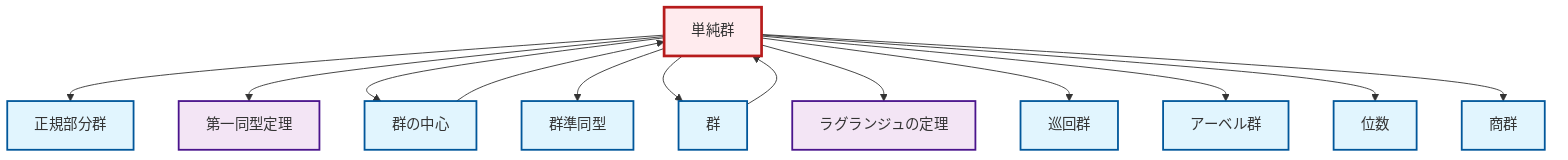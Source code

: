 graph TD
    classDef definition fill:#e1f5fe,stroke:#01579b,stroke-width:2px
    classDef theorem fill:#f3e5f5,stroke:#4a148c,stroke-width:2px
    classDef axiom fill:#fff3e0,stroke:#e65100,stroke-width:2px
    classDef example fill:#e8f5e9,stroke:#1b5e20,stroke-width:2px
    classDef current fill:#ffebee,stroke:#b71c1c,stroke-width:3px
    def-order["位数"]:::definition
    def-quotient-group["商群"]:::definition
    def-abelian-group["アーベル群"]:::definition
    def-simple-group["単純群"]:::definition
    thm-first-isomorphism["第一同型定理"]:::theorem
    def-group["群"]:::definition
    thm-lagrange["ラグランジュの定理"]:::theorem
    def-homomorphism["群準同型"]:::definition
    def-center-of-group["群の中心"]:::definition
    def-cyclic-group["巡回群"]:::definition
    def-normal-subgroup["正規部分群"]:::definition
    def-simple-group --> def-normal-subgroup
    def-simple-group --> thm-first-isomorphism
    def-simple-group --> def-center-of-group
    def-simple-group --> def-homomorphism
    def-simple-group --> def-group
    def-simple-group --> thm-lagrange
    def-simple-group --> def-cyclic-group
    def-simple-group --> def-abelian-group
    def-simple-group --> def-order
    def-group --> def-simple-group
    def-center-of-group --> def-simple-group
    def-simple-group --> def-quotient-group
    class def-simple-group current